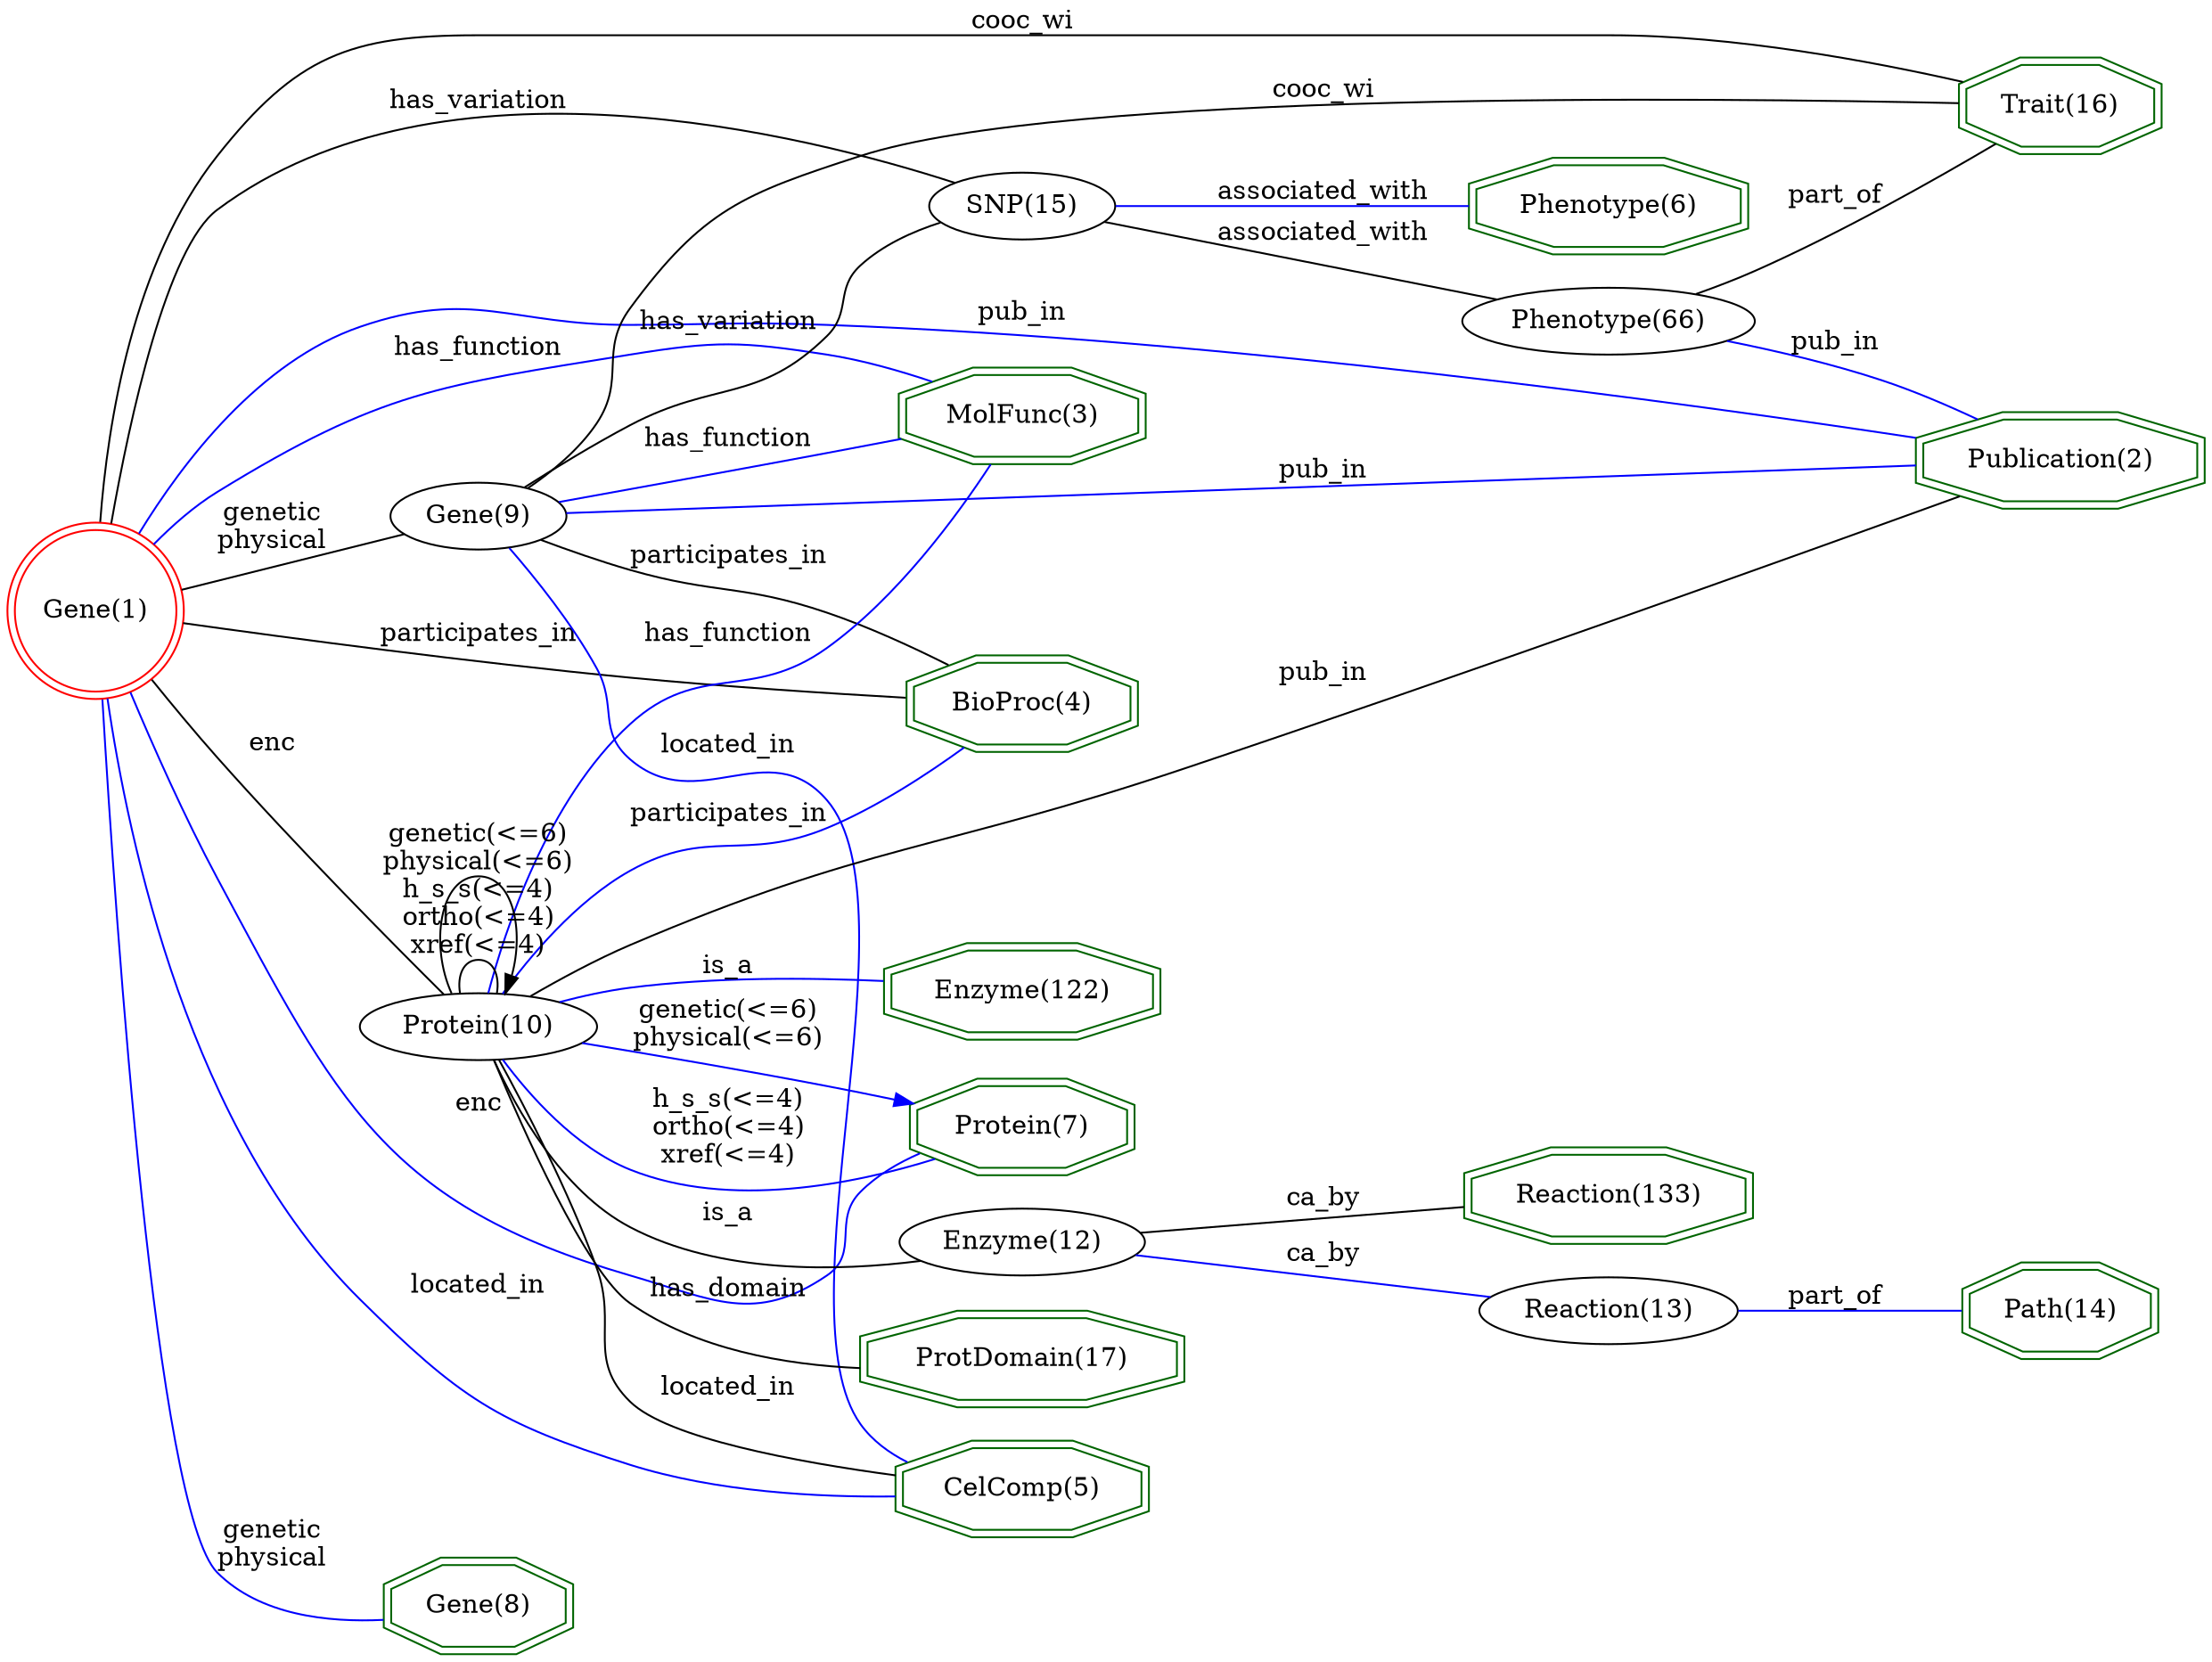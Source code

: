 digraph {
	graph [_draw_="c 9 -#fffffe00 C 7 -#ffffff P 4 0 0 0 844 1023.34 844 1023.34 0 ",
		bb="0,0,1023.3,844",
		dpi=96,
		rankdir=LR,
		xdotversion=1.7
	];
	node [label="\N"];
	"Path(14)"	[_draw_="c 7 -#006400 p 8 997.36 14.54 997.36 29.46 971.5 40 934.92 40 909.05 29.46 909.05 14.54 934.92 4 971.5 4 c 7 -#006400 p 8 1001.35 \
11.85 1001.35 32.15 972.28 44 934.14 44 905.07 32.15 905.07 11.85 934.14 0 972.28 0 ",
		_ldraw_="F 14 11 -Times-Roman c 7 -#000000 T 953.21 18.3 0 47 8 -Path(14) ",
		color=darkgreen,
		height=0.61111,
		pos="953.21,22",
		shape=doubleoctagon,
		width=1.3422];
	"Trait(16)"	[_draw_="c 7 -#006400 p 8 999.15 779.54 999.15 794.46 972.24 805 934.18 805 907.27 794.46 907.27 779.54 934.18 769 972.24 769 c 7 -#006400 \
p 8 1003.16 776.82 1003.16 797.18 973 809 933.42 809 903.25 797.18 903.25 776.82 933.42 765 973 765 ",
		_ldraw_="F 14 11 -Times-Roman c 7 -#000000 T 953.21 783.3 0 49 9 -Trait(16) ",
		color=darkgreen,
		height=0.61111,
		pos="953.21,787",
		shape=doubleoctagon,
		width=1.3813];
	"Publication(2)"	[_draw_="c 7 -#006400 p 8 1019.46 597.54 1019.46 612.46 980.65 623 925.77 623 886.96 612.46 886.96 597.54 925.77 587 980.65 587 c 7 -#006400 \
p 8 1023.47 594.49 1023.47 615.51 981.19 627 925.23 627 882.95 615.51 882.95 594.49 925.23 583 981.19 583 ",
		_ldraw_="F 14 11 -Times-Roman c 7 -#000000 T 953.21 601.3 0 78 14 -Publication(2) ",
		color=darkgreen,
		height=0.61111,
		pos="953.21,605",
		shape=doubleoctagon,
		width=1.948];
	"ProtDomain(17)"	[_draw_="c 7 -#006400 p 8 539.89 179.54 539.89 194.46 496.17 205 434.34 205 390.62 194.46 390.62 179.54 434.34 169 496.17 169 c 7 -#006400 \
p 8 543.89 176.39 543.89 197.61 496.65 209 433.86 209 386.61 197.61 386.61 176.39 433.86 165 496.65 165 ",
		_ldraw_="F 14 11 -Times-Roman c 7 -#000000 T 465.25 183.3 0 90 14 -ProtDomain(17) ",
		color=darkgreen,
		height=0.61111,
		pos="465.25,187",
		shape=doubleoctagon,
		width=2.1825];
	"Phenotype(6)"	[_draw_="c 7 -#006400 p 8 799.67 729.54 799.67 744.46 762.93 755 710.98 755 674.24 744.46 674.24 729.54 710.98 719 762.93 719 c 7 -#006400 \
p 8 803.67 726.53 803.67 747.47 763.49 759 710.41 759 670.23 747.47 670.23 726.53 710.41 715 763.49 715 ",
		_ldraw_="F 14 11 -Times-Roman c 7 -#000000 T 736.95 733.3 0 73 12 -Phenotype(6) ",
		color=darkgreen,
		height=0.61111,
		pos="736.95,737",
		shape=doubleoctagon,
		width=1.8503];
	"Protein(7)"	[_draw_="c 7 -#006400 p 8 515.15 241.54 515.15 256.46 485.92 267 444.58 267 415.35 256.46 415.35 241.54 444.58 231 485.92 231 c 7 -#006400 \
p 8 519.15 238.73 519.15 259.27 486.62 271 443.89 271 411.36 259.27 411.36 238.73 443.89 227 486.62 227 ",
		_ldraw_="F 14 11 -Times-Roman c 7 -#000000 T 465.25 245.3 0 55 10 -Protein(7) ",
		color=darkgreen,
		height=0.61111,
		pos="465.25,249",
		shape=doubleoctagon,
		width=1.4986];
	"MolFunc(3)"	[_draw_="c 7 -#006400 p 8 523.54 620.54 523.54 635.46 489.4 646 441.11 646 406.97 635.46 406.97 620.54 441.11 610 489.4 610 c 7 -#006400 \
p 8 527.53 617.59 527.53 638.41 490 650 440.51 650 402.97 638.41 402.97 617.59 440.51 606 490 606 ",
		_ldraw_="F 14 11 -Times-Roman c 7 -#000000 T 465.25 624.3 0 67 10 -MolFunc(3) ",
		color=darkgreen,
		height=0.61111,
		pos="465.25,628",
		shape=doubleoctagon,
		width=1.7331];
	"CelComp(5)"	[_draw_="c 7 -#006400 p 8 524.86 116.54 524.86 131.46 489.94 142 440.56 142 405.65 131.46 405.65 116.54 440.56 106 489.94 106 c 7 -#006400 \
p 8 528.85 113.57 528.85 134.43 490.53 146 439.98 146 401.66 134.43 401.66 113.57 439.98 102 490.53 102 ",
		_ldraw_="F 14 11 -Times-Roman c 7 -#000000 T 465.25 120.3 0 69 10 -CelComp(5) ",
		color=darkgreen,
		height=0.61111,
		pos="465.25,124",
		shape=doubleoctagon,
		width=1.7721];
	"BioProc(4)"	[_draw_="c 7 -#006400 p 8 519.58 469.54 519.58 484.46 487.76 495 442.75 495 410.93 484.46 410.93 469.54 442.75 459 487.76 459 c 7 -#006400 \
p 8 523.59 466.66 523.59 487.34 488.41 499 442.1 499 406.92 487.34 406.92 466.66 442.1 455 488.41 455 ",
		_ldraw_="F 14 11 -Times-Roman c 7 -#000000 T 465.25 473.3 0 61 10 -BioProc(4) ",
		color=darkgreen,
		height=0.61111,
		pos="465.25,477",
		shape=doubleoctagon,
		width=1.6158];
	"Gene(1)"	[_draw_="c 7 -#ff0000 e 43.65 527 39.78 39.78 c 7 -#ff0000 e 43.65 527 43.79 43.79 ",
		_ldraw_="F 14 11 -Times-Roman c 7 -#000000 T 43.65 523.3 0 45 7 -Gene(1) ",
		color=red,
		height=1.2124,
		pos="43.646,527",
		shape=doublecircle,
		width=1.2124];
	"Gene(1)" -> "Trait(16)"	[_draw_="c 7 -#000000 B 13 45.22 570.95 48.06 623.32 59.92 711.01 105.29 769 140.5 814 161.85 829 218.99 829 218.99 829 218.99 829 737.95 \
829 798.79 829 867.56 812.49 910.4 800.17 ",
		_ldraw_="F 14 11 -Times-Roman c 7 -#000000 T 465.25 832.8 0 46 7 -cooc_wi ",
		arrowhead=none,
		color=black,
		label=cooc_wi,
		lp="465.25,836.5",
		pos="45.217,570.95 48.061,623.32 59.915,711.01 105.29,769 140.5,814 161.85,829 218.99,829 218.99,829 218.99,829 737.95,829 798.79,829 \
867.56,812.49 910.4,800.17"];
	"Gene(1)" -> "Publication(2)"	[_draw_="c 7 -#0000ff B 13 62.65 566.73 82.5 604.8 118.48 659.42 169.29 680 218.48 699.92 235.62 680.78 288.68 681 324.24 681.15 333.2 683.22 \
368.68 681 557.57 669.18 778.65 634.67 886.42 616.5 ",
		_ldraw_="F 14 11 -Times-Roman c 7 -#000000 T 465.25 682.8 0 38 6 -pub_in ",
		arrowhead=none,
		color=blue,
		label=pub_in,
		lp="465.25,686.5",
		pos="62.651,566.73 82.497,604.8 118.48,659.42 169.29,680 218.48,699.92 235.62,680.78 288.68,681 324.24,681.15 333.2,683.22 368.68,681 \
557.57,669.18 778.65,634.67 886.42,616.5"];
	"Gene(1)" -> "Protein(7)"	[_draw_="c 7 -#0000ff B 13 55.75 484.92 80.59 401.26 149.73 218.09 288.68 172 322.43 160.81 339.32 151.96 368.68 172 386.82 184.38 371.22 \
202.42 386.68 218 394.86 226.23 405.5 232.35 416.27 236.86 ",
		_ldraw_="F 14 11 -Times-Roman c 7 -#000000 T 219.99 258.8 0 19 3 -enc ",
		arrowhead=none,
		color=blue,
		label=enc,
		lp="219.99,262.5",
		pos="55.745,484.92 80.592,401.26 149.73,218.09 288.68,172 322.43,160.81 339.32,151.96 368.68,172 386.82,184.38 371.22,202.42 386.68,218 \
394.86,226.23 405.5,232.35 416.27,236.86"];
	"Gene(1)" -> "MolFunc(3)"	[_draw_="c 7 -#0000ff B 13 71.57 560.72 81.34 571.43 93.02 582.64 105.29 591 177.94 640.48 202.4 648.25 288.68 665 323.59 671.78 333.73 671.53 \
368.68 665 388.62 661.28 409.75 653.53 427.06 646.08 ",
		_ldraw_="F 14 11 -Times-Roman c 7 -#000000 T 219.99 664.8 0 70 12 -has_function ",
		arrowhead=none,
		color=blue,
		label=has_function,
		lp="219.99,668.5",
		pos="71.568,560.72 81.342,571.43 93.021,582.64 105.29,591 177.94,640.48 202.4,648.25 288.68,665 323.59,671.78 333.73,671.53 368.68,665 \
388.62,661.28 409.75,653.53 427.06,646.08"];
	"Gene(1)" -> "CelComp(5)"	[_draw_="c 7 -#0000ff B 7 45.89 483.15 50.63 405.52 72.32 244.36 169.29 162 233.54 107.44 335.79 107.01 401.46 113.86 ",
		_ldraw_="F 14 11 -Times-Roman c 7 -#000000 T 219.99 165.8 0 57 10 -located_in ",
		arrowhead=none,
		color=blue,
		label=located_in,
		lp="219.99,169.5",
		pos="45.893,483.15 50.631,405.52 72.32,244.36 169.29,162 233.54,107.44 335.79,107.01 401.46,113.86"];
	"Gene(1)" -> "BioProc(4)"	[_draw_="c 7 -#000000 B 7 86.86 519.9 135.42 511.93 217.62 499.07 288.68 491 328.03 486.53 372.5 483 406.83 480.61 ",
		_ldraw_="F 14 11 -Times-Roman c 7 -#000000 T 219.99 509.8 0 80 15 -participates_in ",
		arrowhead=none,
		color=black,
		label=participates_in,
		lp="219.99,513.5",
		pos="86.857,519.9 135.42,511.93 217.62,499.07 288.68,491 328.03,486.53 372.5,483 406.83,480.61"];
	"Gene(8)"	[_draw_="c 7 -#006400 p 8 262.82 25.54 262.82 40.46 237.73 51 202.25 51 177.15 40.46 177.15 25.54 202.25 15 237.73 15 c 7 -#006400 p 8 266.81 \
22.88 266.81 43.12 238.53 55 201.44 55 173.16 43.12 173.16 22.88 201.44 11 238.53 11 ",
		_ldraw_="F 14 11 -Times-Roman c 7 -#000000 T 219.99 29.3 0 45 7 -Gene(8) ",
		color=darkgreen,
		height=0.61111,
		pos="219.99,33",
		shape=doubleoctagon,
		width=1.3031];
	"Gene(1)" -> "Gene(8)"	[_draw_="c 7 -#0000ff B 7 47.15 483.13 54.01 370.45 74.62 77.58 105.29 47 122.69 29.66 149.76 25.79 173.12 26.43 ",
		_ldraw_="F 14 11 -Times-Roman c 7 -#000000 T 128.29 65.8 0 40 7 -genetic F 14 11 -Times-Roman c 7 -#000000 T 128.29 50.8 0 46 8 -physical ",
		arrowhead=none,
		color=blue,
		label="genetic\nphysical",
		lp="128.29,62",
		pos="47.152,483.13 54.006,370.45 74.62,77.577 105.29,47 122.69,29.66 149.76,25.792 173.12,26.433"];
	"Gene(9)"	[_draw_="c 7 -#000000 e 219.99 578 39.79 18 ",
		_ldraw_="F 14 11 -Times-Roman c 7 -#000000 T 219.99 574.3 0 45 7 -Gene(9) ",
		height=0.5,
		pos="219.99,578",
		width=1.1013];
	"Gene(1)" -> "Gene(9)"	[_draw_="c 7 -#000000 B 4 85.96 539.09 116.57 548.04 157.73 560.08 186.12 568.38 ",
		_ldraw_="F 14 11 -Times-Roman c 7 -#000000 T 128.29 575.8 0 40 7 -genetic F 14 11 -Times-Roman c 7 -#000000 T 128.29 560.8 0 46 8 -physical ",
		arrowhead=none,
		color=black,
		label="genetic\nphysical",
		lp="128.29,572",
		pos="85.963,539.09 116.57,548.04 157.73,560.08 186.12,568.38"];
	"SNP(15)"	[_draw_="c 7 -#000000 e 465.25 737 41.69 18 ",
		_ldraw_="F 14 11 -Times-Roman c 7 -#000000 T 465.25 733.3 0 48 7 -SNP(15) ",
		height=0.5,
		pos="465.25,737",
		width=1.1555];
	"Gene(1)" -> "SNP(15)"	[_draw_="c 7 -#000000 B 7 50.63 570.55 59.45 627.43 77.9 722.24 105.29 743 204.27 818.01 366.63 772.62 433.75 748.81 ",
		_ldraw_="F 14 11 -Times-Roman c 7 -#000000 T 219.99 787.8 0 73 13 -has_variation ",
		arrowhead=none,
		color=black,
		label=has_variation,
		lp="219.99,791.5",
		pos="50.634,570.55 59.45,627.43 77.898,722.24 105.29,743 204.27,818.01 366.63,772.62 433.75,748.81"];
	"Protein(10)"	[_draw_="c 7 -#000000 e 219.99 303 50.89 18 ",
		_ldraw_="F 14 11 -Times-Roman c 7 -#000000 T 219.99 299.3 0 62 11 -Protein(10) ",
		height=0.5,
		pos="219.99,303",
		width=1.4082];
	"Gene(1)" -> "Protein(10)"	[_draw_="c 7 -#000000 B 7 70.84 492.72 81.5 478.82 93.95 462.62 105.29 448 141.18 401.75 183.86 347.53 205.28 320.36 ",
		_ldraw_="F 14 11 -Times-Roman c 7 -#000000 T 128.29 451.8 0 19 3 -enc ",
		arrowhead=none,
		color=black,
		label=enc,
		lp="128.29,455.5",
		pos="70.839,492.72 81.496,478.82 93.952,462.62 105.29,448 141.18,401.75 183.86,347.53 205.28,320.36"];
	"Reaction(133)"	[_draw_="c 7 -#006400 p 8 803.2 72.54 803.2 87.46 764.39 98 709.51 98 670.7 87.46 670.7 72.54 709.51 62 764.39 62 c 7 -#006400 p 8 807.21 \
69.49 807.21 90.51 764.93 102 708.98 102 666.7 90.51 666.7 69.49 708.98 58 764.93 58 ",
		_ldraw_="F 14 11 -Times-Roman c 7 -#000000 T 736.95 76.3 0 78 13 -Reaction(133) ",
		color=darkgreen,
		height=0.61111,
		pos="736.95,80",
		shape=doubleoctagon,
		width=1.948];
	"Enzyme(122)"	[_draw_="c 7 -#006400 p 8 529.29 318.54 529.29 333.46 491.78 344 438.73 344 401.22 333.46 401.22 318.54 438.73 308 491.78 308 c 7 -#006400 \
p 8 533.29 315.51 533.29 336.49 492.33 348 438.18 348 397.22 336.49 397.22 315.51 438.18 304 492.33 304 ",
		_ldraw_="F 14 11 -Times-Roman c 7 -#000000 T 465.25 322.3 0 75 11 -Enzyme(122) ",
		color=darkgreen,
		height=0.61111,
		pos="465.25,326",
		shape=doubleoctagon,
		width=1.8894];
	"Phenotype(66)"	[_draw_="c 7 -#000000 e 736.95 679 62.29 18 ",
		_ldraw_="F 14 11 -Times-Roman c 7 -#000000 T 736.95 675.3 0 80 13 -Phenotype(66) ",
		height=0.5,
		pos="736.95,679",
		width=1.7332];
	"Phenotype(66)" -> "Trait(16)"	[_draw_="c 7 -#000000 B 7 776.74 693.08 786.74 697 797.41 701.44 807.08 706 848.32 725.45 893.93 751.74 922.82 769.03 ",
		_ldraw_="F 14 11 -Times-Roman c 7 -#000000 T 845.08 738.8 0 40 7 -part_of ",
		arrowhead=none,
		color=black,
		label=part_of,
		lp="845.08,742.5",
		pos="776.74,693.08 786.74,697 797.41,701.44 807.08,706 848.32,725.45 893.93,751.74 922.82,769.03"];
	"Phenotype(66)" -> "Publication(2)"	[_draw_="c 7 -#0000ff B 7 788.47 668.76 812.08 663.35 840.37 655.96 865.08 647 882.13 640.82 900.3 632.38 915.61 624.68 ",
		_ldraw_="F 14 11 -Times-Roman c 7 -#000000 T 845.08 661.8 0 38 6 -pub_in ",
		arrowhead=none,
		color=blue,
		label=pub_in,
		lp="845.08,665.5",
		pos="788.47,668.76 812.08,663.35 840.37,655.96 865.08,647 882.13,640.82 900.3,632.38 915.61,624.68"];
	"Gene(9)" -> "Trait(16)"	[_draw_="c 7 -#000000 B 13 241.41 593.36 251.54 601.95 263.18 613.44 270.68 626 285.84 651.37 272.02 665.6 288.68 690 319.46 735.07 335.3 \
745.61 386.68 764 481.05 797.77 784.13 792.33 903.37 788.72 ",
		_ldraw_="F 14 11 -Times-Roman c 7 -#000000 T 605.32 793.8 0 46 7 -cooc_wi ",
		arrowhead=none,
		color=black,
		label=cooc_wi,
		lp="605.32,797.5",
		pos="241.41,593.36 251.54,601.95 263.18,613.44 270.68,626 285.84,651.37 272.02,665.6 288.68,690 319.46,735.07 335.3,745.61 386.68,764 \
481.05,797.77 784.13,792.33 903.37,788.72"];
	"Gene(9)" -> "Publication(2)"	[_draw_="c 7 -#0000ff B 4 259.53 579.42 377.06 583.76 732.07 596.87 883.06 602.45 ",
		_ldraw_="F 14 11 -Times-Roman c 7 -#000000 T 605.32 596.8 0 38 6 -pub_in ",
		arrowhead=none,
		color=blue,
		label=pub_in,
		lp="605.32,600.5",
		pos="259.53,579.42 377.06,583.76 732.07,596.87 883.06,602.45"];
	"Gene(9)" -> "MolFunc(3)"	[_draw_="c 7 -#0000ff B 4 256.36 585.27 295.89 593.4 360.47 606.67 407.18 616.27 ",
		_ldraw_="F 14 11 -Times-Roman c 7 -#000000 T 328.68 610.8 0 70 12 -has_function ",
		arrowhead=none,
		color=blue,
		label=has_function,
		lp="328.68,614.5",
		pos="256.36,585.27 295.89,593.4 360.47,606.67 407.18,616.27"];
	"Gene(9)" -> "CelComp(5)"	[_draw_="c 7 -#0000ff B 16 232.87 560.64 243.64 544.41 259.5 519.25 270.68 496 280.74 475.09 271.61 462.7 288.68 447 315.83 422.04 345.36 \
453.57 368.68 425 406.57 378.59 351.72 204.65 386.68 156 392.55 147.84 400.89 141.75 409.94 137.21 ",
		_ldraw_="F 14 11 -Times-Roman c 7 -#000000 T 328.68 450.8 0 57 10 -located_in ",
		arrowhead=none,
		color=blue,
		label=located_in,
		lp="328.68,454.5",
		pos="232.87,560.64 243.64,544.41 259.5,519.25 270.68,496 280.74,475.09 271.61,462.7 288.68,447 315.83,422.04 345.36,453.57 368.68,425 \
406.57,378.59 351.72,204.65 386.68,156 392.55,147.84 400.89,141.75 409.94,137.21"];
	"Gene(9)" -> "BioProc(4)"	[_draw_="c 7 -#000000 B 10 248.35 565.36 260.55 559.96 275.19 553.81 288.68 549 323.53 536.58 334.28 539.61 368.68 526 390.36 517.42 413.65 \
505.54 431.81 495.62 ",
		_ldraw_="F 14 11 -Times-Roman c 7 -#000000 T 328.68 552.8 0 80 15 -participates_in ",
		arrowhead=none,
		color=black,
		label=participates_in,
		lp="328.68,556.5",
		pos="248.35,565.36 260.55,559.96 275.19,553.81 288.68,549 323.53,536.58 334.28,539.61 368.68,526 390.36,517.42 413.65,505.54 431.81,495.62"];
	"Gene(9)" -> "SNP(15)"	[_draw_="c 7 -#000000 B 13 241.78 593.29 255.04 602.9 272.69 615.45 288.68 626 323.49 648.96 339.34 645.38 368.68 675 379.63 686.05 374.9 \
694.85 386.68 705 398.83 715.46 414.86 722.83 429.19 727.85 ",
		_ldraw_="F 14 11 -Times-Roman c 7 -#000000 T 328.68 678.8 0 73 13 -has_variation ",
		arrowhead=none,
		color=black,
		label=has_variation,
		lp="328.68,682.5",
		pos="241.78,593.29 255.04,602.9 272.69,615.45 288.68,626 323.49,648.96 339.34,645.38 368.68,675 379.63,686.05 374.9,694.85 386.68,705 \
398.83,715.46 414.86,722.83 429.19,727.85"];
	"SNP(15)" -> "Phenotype(6)"	[_draw_="c 7 -#0000ff B 4 506.92 737 550.19 737 619.28 737 670.28 737 ",
		_ldraw_="F 14 11 -Times-Roman c 7 -#000000 T 605.32 740.8 0 87 15 -associated_with ",
		arrowhead=none,
		color=blue,
		label=associated_with,
		lp="605.32,744.5",
		pos="506.92,737 550.19,737 619.28,737 670.28,737"];
	"SNP(15)" -> "Phenotype(66)"	[_draw_="c 7 -#000000 B 4 502.91 729.12 550.44 718.9 633.51 701.03 686.56 689.62 ",
		_ldraw_="F 14 11 -Times-Roman c 7 -#000000 T 605.32 717.8 0 87 15 -associated_with ",
		arrowhead=none,
		color=black,
		label=associated_with,
		lp="605.32,721.5",
		pos="502.91,729.12 550.44,718.9 633.51,701.03 686.56,689.62"];
	"Protein(10)" -> "Publication(2)"	[_draw_="c 7 -#000000 B 10 242.8 319.28 255.71 328.46 272.63 339.71 288.68 348 396.61 403.74 430.53 402.19 543.82 446 676.35 497.25 832.85 \
558.34 907.82 587.64 ",
		_ldraw_="F 14 11 -Times-Roman c 7 -#000000 T 605.32 489.8 0 38 6 -pub_in ",
		arrowhead=none,
		color=black,
		label=pub_in,
		lp="605.32,493.5",
		pos="242.8,319.28 255.71,328.46 272.63,339.71 288.68,348 396.61,403.74 430.53,402.19 543.82,446 676.35,497.25 832.85,558.34 907.82,587.64"];
	"Protein(10)" -> "ProtDomain(17)"	[_draw_="c 7 -#000000 B 7 226.6 284.75 235.37 259.76 254.9 215.75 288.68 196 318.2 178.75 355.49 174.87 388.11 175.97 ",
		_ldraw_="F 14 11 -Times-Roman c 7 -#000000 T 328.68 199.8 0 67 10 -has_domain ",
		arrowhead=none,
		color=black,
		label=has_domain,
		lp="328.68,203.5",
		pos="226.6,284.75 235.37,259.76 254.9,215.75 288.68,196 318.2,178.75 355.49,174.87 388.11,175.97"];
	"Protein(10)" -> "Protein(7)"	[_draw_="c 7 -#0000ff B 7 230.43 285.32 241.54 266.59 261.92 238.1 288.68 226 333.22 205.85 390.16 219.61 426.92 232.92 ",
		_ldraw_="F 14 11 -Times-Roman c 7 -#000000 T 328.68 259.8 0 64 10 -h_s_s(<=4) F 14 11 -Times-Roman c 7 -#000000 T 328.68 244.8 0 61 10 -ortho(<=\
4) F 14 11 -Times-Roman c 7 -#000000 T 328.68 229.8 0 55 9 -xref(<=4) ",
		arrowhead=none,
		color=blue,
		label="h_s_s(<=4)\northo(<=4)\nxref(<=4)",
		lp="328.68,248.5",
		pos="230.43,285.32 241.54,266.59 261.92,238.1 288.68,226 333.22,205.85 390.16,219.61 426.92,232.92"];
	"Protein(10)" -> "Protein(7)"	[_draw_="c 7 -#0000ff B 7 264 293.83 293.48 287.51 333.48 278.87 368.68 271 380.37 268.39 392.84 265.55 404.79 262.81 ",
		_hdraw_="S 5 -solid c 7 -#0000ff C 7 -#0000ff P 3 405.72 266.19 414.68 260.54 404.15 259.37 ",
		_ldraw_="F 14 11 -Times-Roman c 7 -#000000 T 328.68 305.8 0 72 12 -genetic(<=6) F 14 11 -Times-Roman c 7 -#000000 T 328.68 290.8 0 78 13 \
-physical(<=6) ",
		arrowhead=normal,
		color=blue,
		label="genetic(<=6)\nphysical(<=6)",
		lp="328.68,302",
		pos="e,414.68,260.54 264,293.83 293.48,287.51 333.48,278.87 368.68,271 380.37,268.39 392.84,265.55 404.79,262.81"];
	"Protein(10)" -> "MolFunc(3)"	[_draw_="c 7 -#0000ff B 10 224.24 321.13 230.94 353.79 249.09 423.11 288.68 466 315.78 495.36 337.82 481.63 368.68 507 403.84 535.89 434.45 \
579.77 451.05 605.99 ",
		_ldraw_="F 14 11 -Times-Roman c 7 -#000000 T 328.68 510.8 0 70 12 -has_function ",
		arrowhead=none,
		color=blue,
		label=has_function,
		lp="328.68,514.5",
		pos="224.24,321.13 230.94,353.79 249.09,423.11 288.68,466 315.78,495.36 337.82,481.63 368.68,507 403.84,535.89 434.45,579.77 451.05,605.99"];
	"Protein(10)" -> "CelComp(5)"	[_draw_="c 7 -#000000 B 7 223.91 284.9 229.97 253.55 247.01 189.43 288.68 157 320.51 132.24 365.28 124.12 401.65 122.12 ",
		_ldraw_="F 14 11 -Times-Roman c 7 -#000000 T 328.68 160.8 0 57 10 -located_in ",
		arrowhead=none,
		color=black,
		label=located_in,
		lp="328.68,164.5",
		pos="223.91,284.9 229.97,253.55 247.01,189.43 288.68,157 320.51,132.24 365.28,124.12 401.65,122.12"];
	"Protein(10)" -> "BioProc(4)"	[_draw_="c 7 -#0000ff B 10 230.81 320.82 242.26 339.95 262.94 369.9 288.68 387 319.5 407.47 335.3 394.05 368.68 410 394.28 422.23 420.46 \
441.12 438.94 455.73 ",
		_ldraw_="F 14 11 -Times-Roman c 7 -#000000 T 328.68 413.8 0 80 15 -participates_in ",
		arrowhead=none,
		color=blue,
		label=participates_in,
		lp="328.68,417.5",
		pos="230.81,320.82 242.26,339.95 262.94,369.9 288.68,387 319.5,407.47 335.3,394.05 368.68,410 394.28,422.23 420.46,441.12 438.94,455.73"];
	"Protein(10)" -> "Enzyme(122)"	[_draw_="c 7 -#0000ff B 7 255.67 315.87 266.13 319.17 277.74 322.28 288.68 324 324.22 329.59 364.29 330.45 397.18 329.76 ",
		_ldraw_="F 14 11 -Times-Roman c 7 -#000000 T 328.68 332.8 0 22 4 -is_a ",
		arrowhead=none,
		color=blue,
		label=is_a,
		lp="328.68,336.5",
		pos="255.67,315.87 266.13,319.17 277.74,322.28 288.68,324 324.22,329.59 364.29,330.45 397.18,329.76"];
	"Protein(10)" -> "Protein(10)"	[_draw_="c 7 -#000000 B 7 211.9 320.78 210.52 330.31 213.22 339 219.99 339 226.76 339 229.45 330.31 228.08 320.78 ",
		_ldraw_="F 14 11 -Times-Roman c 7 -#000000 T 219.99 372.8 0 64 10 -h_s_s(<=4) F 14 11 -Times-Roman c 7 -#000000 T 219.99 357.8 0 61 10 -ortho(<=\
4) F 14 11 -Times-Roman c 7 -#000000 T 219.99 342.8 0 55 9 -xref(<=4) ",
		arrowhead=none,
		color=black,
		label="h_s_s(<=4)\northo(<=4)\nxref(<=4)",
		lp="219.99,361.5",
		pos="211.9,320.78 210.52,330.31 213.22,339 219.99,339 226.76,339 229.45,330.31 228.08,320.78"];
	"Protein(10)" -> "Protein(10)"	[_draw_="c 7 -#000000 B 7 208.31 320.52 198.6 345.93 202.5 384 219.99 384 235.36 384 240.23 354.59 234.6 330.22 ",
		_hdraw_="S 5 -solid c 7 -#000000 C 7 -#000000 P 3 237.91 329.09 231.67 320.52 231.21 331.11 ",
		_ldraw_="F 14 11 -Times-Roman c 7 -#000000 T 219.99 402.8 0 72 12 -genetic(<=6) F 14 11 -Times-Roman c 7 -#000000 T 219.99 387.8 0 78 13 \
-physical(<=6) ",
		arrowhead=normal,
		color=black,
		label="genetic(<=6)\nphysical(<=6)",
		lp="219.99,399",
		pos="e,231.67,320.52 208.31,320.52 198.6,345.93 202.5,384 219.99,384 235.36,384 240.23,354.59 234.6,330.22"];
	"Enzyme(12)"	[_draw_="c 7 -#000000 e 465.25 61 54.69 18 ",
		_ldraw_="F 14 11 -Times-Roman c 7 -#000000 T 465.25 57.3 0 68 10 -Enzyme(12) ",
		height=0.5,
		pos="465.25,61",
		width=1.5165];
	"Protein(10)" -> "Enzyme(12)"	[_draw_="c 7 -#000000 B 10 228.49 285.12 238.78 260.25 257.48 213.68 270.68 173 280.2 143.67 266.76 127.68 288.68 106 320.68 74.37 371.72 \
64.03 410.53 61.07 ",
		_ldraw_="F 14 11 -Times-Roman c 7 -#000000 T 328.68 109.8 0 22 4 -is_a ",
		arrowhead=none,
		color=black,
		label=is_a,
		lp="328.68,113.5",
		pos="228.49,285.12 238.78,260.25 257.48,213.68 270.68,173 280.2,143.67 266.76,127.68 288.68,106 320.68,74.367 371.72,64.033 410.53,61.073"];
	"Enzyme(12)" -> "Reaction(133)"	[_draw_="c 7 -#000000 B 4 518.9 64.71 561.05 67.68 620.54 71.87 666.58 75.11 ",
		_ldraw_="F 14 11 -Times-Roman c 7 -#000000 T 605.32 77.8 0 33 5 -ca_by ",
		arrowhead=none,
		color=black,
		label=ca_by,
		lp="605.32,81.5",
		pos="518.9,64.708 561.05,67.678 620.54,71.869 666.58,75.113"];
	"Reaction(13)"	[_draw_="c 7 -#000000 e 736.95 22 56.59 18 ",
		_ldraw_="F 14 11 -Times-Roman c 7 -#000000 T 736.95 18.3 0 71 12 -Reaction(13) ",
		height=0.5,
		pos="736.95,22",
		width=1.5707];
	"Enzyme(12)" -> "Reaction(13)"	[_draw_="c 7 -#0000ff B 4 515.72 53.85 563.78 46.9 636.4 36.4 684.97 29.37 ",
		_ldraw_="F 14 11 -Times-Roman c 7 -#000000 T 605.32 50.8 0 33 5 -ca_by ",
		arrowhead=none,
		color=blue,
		label=ca_by,
		lp="605.32,54.5",
		pos="515.72,53.847 563.78,46.898 636.4,36.395 684.97,29.373"];
	"Reaction(13)" -> "Path(14)"	[_draw_="c 7 -#0000ff B 4 793.69 22 828.16 22 871.93 22 904.74 22 ",
		_ldraw_="F 14 11 -Times-Roman c 7 -#000000 T 845.08 25.8 0 40 7 -part_of ",
		arrowhead=none,
		color=blue,
		label=part_of,
		lp="845.08,29.5",
		pos="793.69,22 828.16,22 871.93,22 904.74,22"];
}

